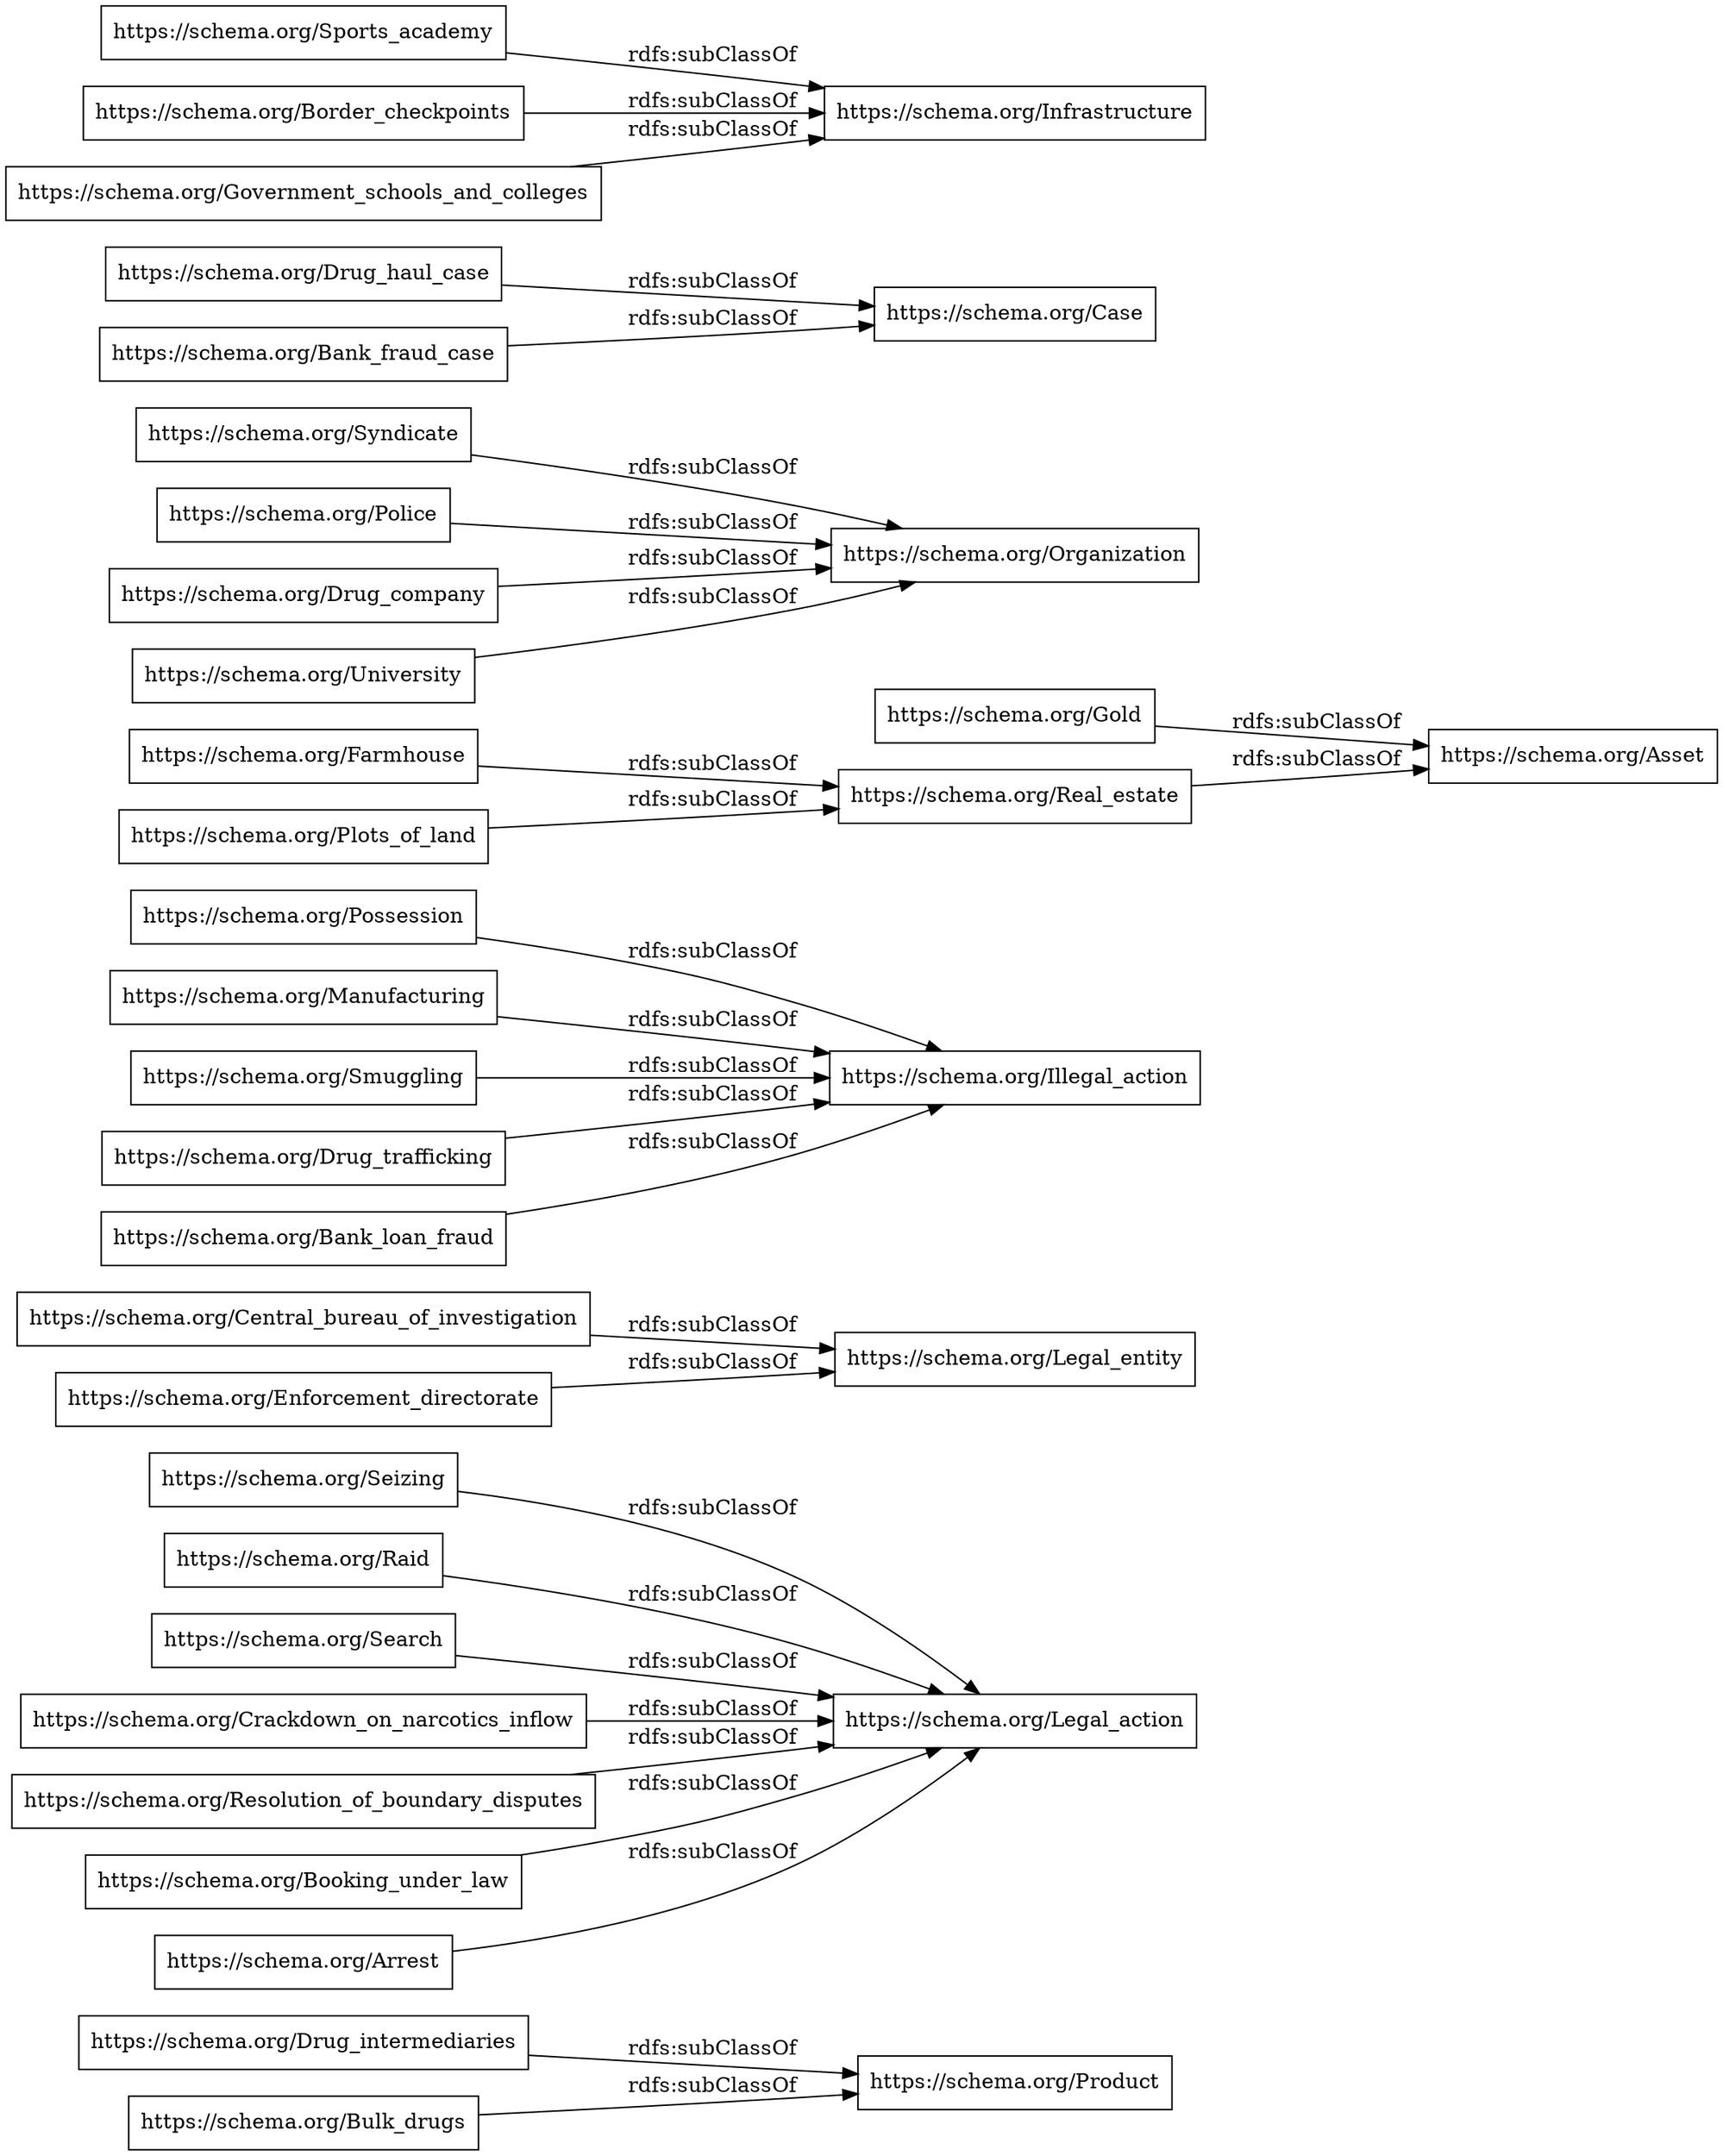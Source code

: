 digraph ar2dtool_diagram { 
rankdir=LR;
size="1000"
node [shape = rectangle, color="black"]; "https://schema.org/Drug_intermediaries" "https://schema.org/Bulk_drugs" "https://schema.org/Seizing" "https://schema.org/Legal_entity" "https://schema.org/Illegal_action" "https://schema.org/Possession" "https://schema.org/Gold" "https://schema.org/Farmhouse" "https://schema.org/Syndicate" "https://schema.org/Raid" "https://schema.org/Drug_haul_case" "https://schema.org/Legal_action" "https://schema.org/Police" "https://schema.org/Manufacturing" "https://schema.org/Product" "https://schema.org/Drug_company" "https://schema.org/Plots_of_land" "https://schema.org/Real_estate" "https://schema.org/University" "https://schema.org/Search" "https://schema.org/Crackdown_on_narcotics_inflow" "https://schema.org/Central_bureau_of_investigation" "https://schema.org/Smuggling" "https://schema.org/Organization" "https://schema.org/Sports_academy" "https://schema.org/Bank_fraud_case" "https://schema.org/Asset" "https://schema.org/Drug_trafficking" "https://schema.org/Resolution_of_boundary_disputes" "https://schema.org/Enforcement_directorate" "https://schema.org/Case" "https://schema.org/Border_checkpoints" "https://schema.org/Booking_under_law" "https://schema.org/Arrest" "https://schema.org/Infrastructure" "https://schema.org/Bank_loan_fraud" "https://schema.org/Government_schools_and_colleges" ; /*classes style*/
	"https://schema.org/Plots_of_land" -> "https://schema.org/Real_estate" [ label = "rdfs:subClassOf" ];
	"https://schema.org/Sports_academy" -> "https://schema.org/Infrastructure" [ label = "rdfs:subClassOf" ];
	"https://schema.org/Smuggling" -> "https://schema.org/Illegal_action" [ label = "rdfs:subClassOf" ];
	"https://schema.org/Drug_trafficking" -> "https://schema.org/Illegal_action" [ label = "rdfs:subClassOf" ];
	"https://schema.org/Seizing" -> "https://schema.org/Legal_action" [ label = "rdfs:subClassOf" ];
	"https://schema.org/Bank_loan_fraud" -> "https://schema.org/Illegal_action" [ label = "rdfs:subClassOf" ];
	"https://schema.org/Crackdown_on_narcotics_inflow" -> "https://schema.org/Legal_action" [ label = "rdfs:subClassOf" ];
	"https://schema.org/Government_schools_and_colleges" -> "https://schema.org/Infrastructure" [ label = "rdfs:subClassOf" ];
	"https://schema.org/Booking_under_law" -> "https://schema.org/Legal_action" [ label = "rdfs:subClassOf" ];
	"https://schema.org/University" -> "https://schema.org/Organization" [ label = "rdfs:subClassOf" ];
	"https://schema.org/Drug_company" -> "https://schema.org/Organization" [ label = "rdfs:subClassOf" ];
	"https://schema.org/Border_checkpoints" -> "https://schema.org/Infrastructure" [ label = "rdfs:subClassOf" ];
	"https://schema.org/Syndicate" -> "https://schema.org/Organization" [ label = "rdfs:subClassOf" ];
	"https://schema.org/Police" -> "https://schema.org/Organization" [ label = "rdfs:subClassOf" ];
	"https://schema.org/Drug_haul_case" -> "https://schema.org/Case" [ label = "rdfs:subClassOf" ];
	"https://schema.org/Manufacturing" -> "https://schema.org/Illegal_action" [ label = "rdfs:subClassOf" ];
	"https://schema.org/Possession" -> "https://schema.org/Illegal_action" [ label = "rdfs:subClassOf" ];
	"https://schema.org/Resolution_of_boundary_disputes" -> "https://schema.org/Legal_action" [ label = "rdfs:subClassOf" ];
	"https://schema.org/Raid" -> "https://schema.org/Legal_action" [ label = "rdfs:subClassOf" ];
	"https://schema.org/Bulk_drugs" -> "https://schema.org/Product" [ label = "rdfs:subClassOf" ];
	"https://schema.org/Real_estate" -> "https://schema.org/Asset" [ label = "rdfs:subClassOf" ];
	"https://schema.org/Enforcement_directorate" -> "https://schema.org/Legal_entity" [ label = "rdfs:subClassOf" ];
	"https://schema.org/Search" -> "https://schema.org/Legal_action" [ label = "rdfs:subClassOf" ];
	"https://schema.org/Farmhouse" -> "https://schema.org/Real_estate" [ label = "rdfs:subClassOf" ];
	"https://schema.org/Central_bureau_of_investigation" -> "https://schema.org/Legal_entity" [ label = "rdfs:subClassOf" ];
	"https://schema.org/Arrest" -> "https://schema.org/Legal_action" [ label = "rdfs:subClassOf" ];
	"https://schema.org/Gold" -> "https://schema.org/Asset" [ label = "rdfs:subClassOf" ];
	"https://schema.org/Bank_fraud_case" -> "https://schema.org/Case" [ label = "rdfs:subClassOf" ];
	"https://schema.org/Drug_intermediaries" -> "https://schema.org/Product" [ label = "rdfs:subClassOf" ];

}
